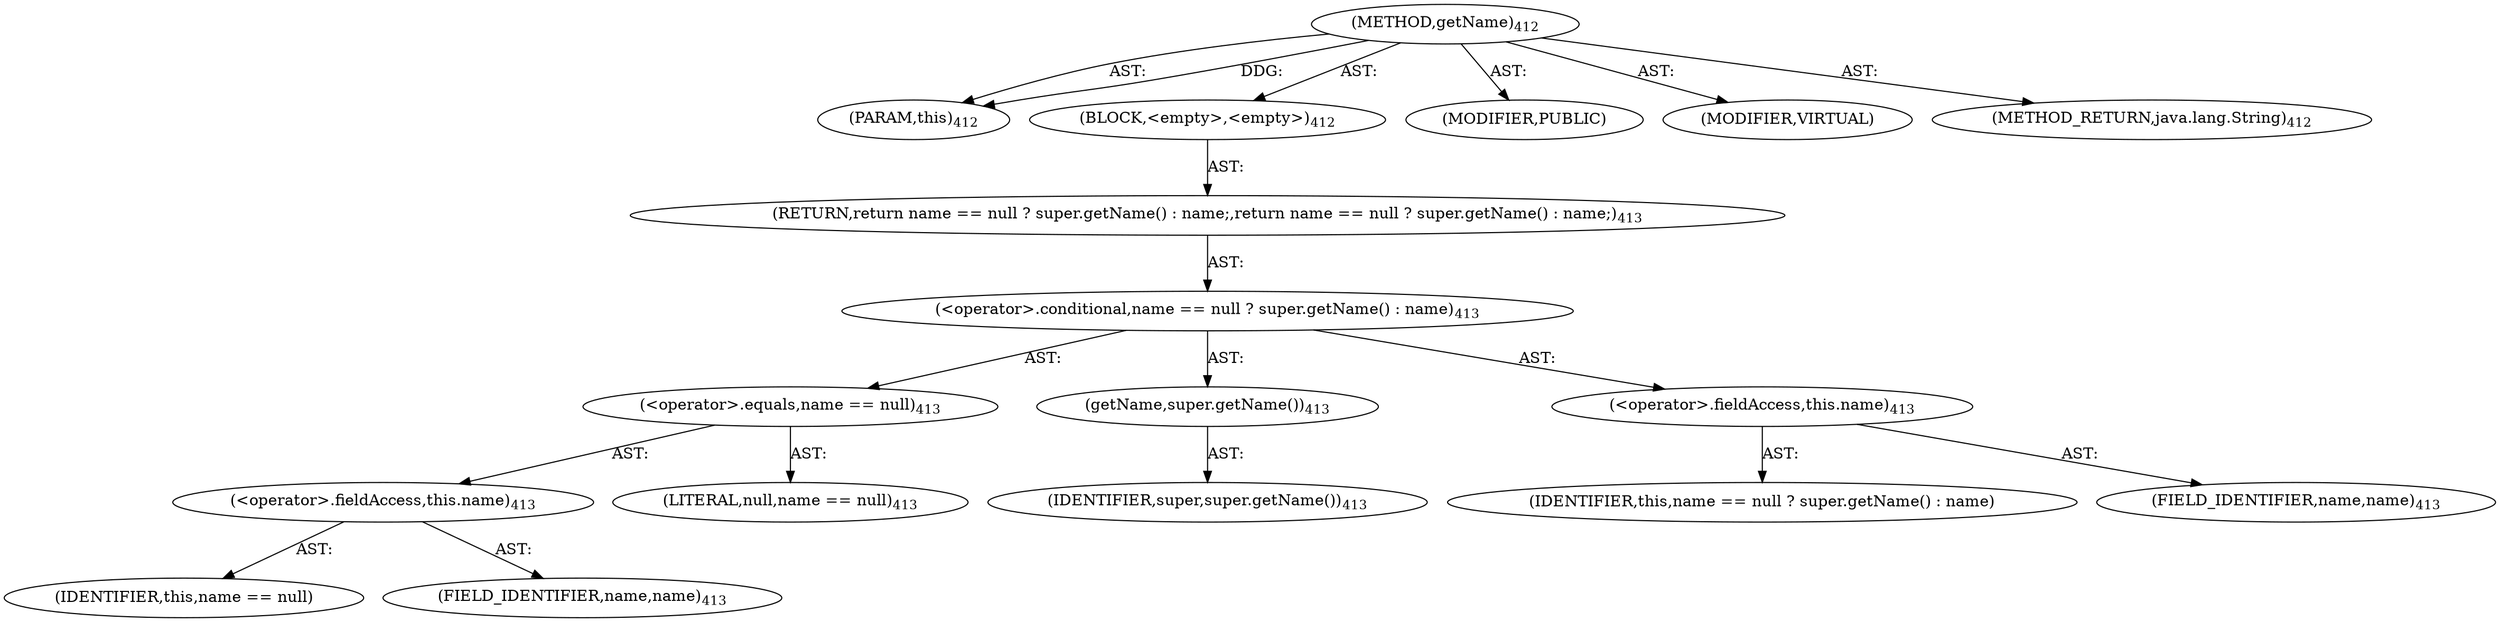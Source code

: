 digraph "getName" {  
"111669149719" [label = <(METHOD,getName)<SUB>412</SUB>> ]
"115964117029" [label = <(PARAM,this)<SUB>412</SUB>> ]
"25769803823" [label = <(BLOCK,&lt;empty&gt;,&lt;empty&gt;)<SUB>412</SUB>> ]
"146028888075" [label = <(RETURN,return name == null ? super.getName() : name;,return name == null ? super.getName() : name;)<SUB>413</SUB>> ]
"30064771303" [label = <(&lt;operator&gt;.conditional,name == null ? super.getName() : name)<SUB>413</SUB>> ]
"30064771304" [label = <(&lt;operator&gt;.equals,name == null)<SUB>413</SUB>> ]
"30064771305" [label = <(&lt;operator&gt;.fieldAccess,this.name)<SUB>413</SUB>> ]
"68719476923" [label = <(IDENTIFIER,this,name == null)> ]
"55834574897" [label = <(FIELD_IDENTIFIER,name,name)<SUB>413</SUB>> ]
"90194313256" [label = <(LITERAL,null,name == null)<SUB>413</SUB>> ]
"30064771306" [label = <(getName,super.getName())<SUB>413</SUB>> ]
"68719476924" [label = <(IDENTIFIER,super,super.getName())<SUB>413</SUB>> ]
"30064771307" [label = <(&lt;operator&gt;.fieldAccess,this.name)<SUB>413</SUB>> ]
"68719476925" [label = <(IDENTIFIER,this,name == null ? super.getName() : name)> ]
"55834574898" [label = <(FIELD_IDENTIFIER,name,name)<SUB>413</SUB>> ]
"133143986232" [label = <(MODIFIER,PUBLIC)> ]
"133143986233" [label = <(MODIFIER,VIRTUAL)> ]
"128849018903" [label = <(METHOD_RETURN,java.lang.String)<SUB>412</SUB>> ]
  "111669149719" -> "115964117029"  [ label = "AST: "] 
  "111669149719" -> "25769803823"  [ label = "AST: "] 
  "111669149719" -> "133143986232"  [ label = "AST: "] 
  "111669149719" -> "133143986233"  [ label = "AST: "] 
  "111669149719" -> "128849018903"  [ label = "AST: "] 
  "25769803823" -> "146028888075"  [ label = "AST: "] 
  "146028888075" -> "30064771303"  [ label = "AST: "] 
  "30064771303" -> "30064771304"  [ label = "AST: "] 
  "30064771303" -> "30064771306"  [ label = "AST: "] 
  "30064771303" -> "30064771307"  [ label = "AST: "] 
  "30064771304" -> "30064771305"  [ label = "AST: "] 
  "30064771304" -> "90194313256"  [ label = "AST: "] 
  "30064771305" -> "68719476923"  [ label = "AST: "] 
  "30064771305" -> "55834574897"  [ label = "AST: "] 
  "30064771306" -> "68719476924"  [ label = "AST: "] 
  "30064771307" -> "68719476925"  [ label = "AST: "] 
  "30064771307" -> "55834574898"  [ label = "AST: "] 
  "111669149719" -> "115964117029"  [ label = "DDG: "] 
}
